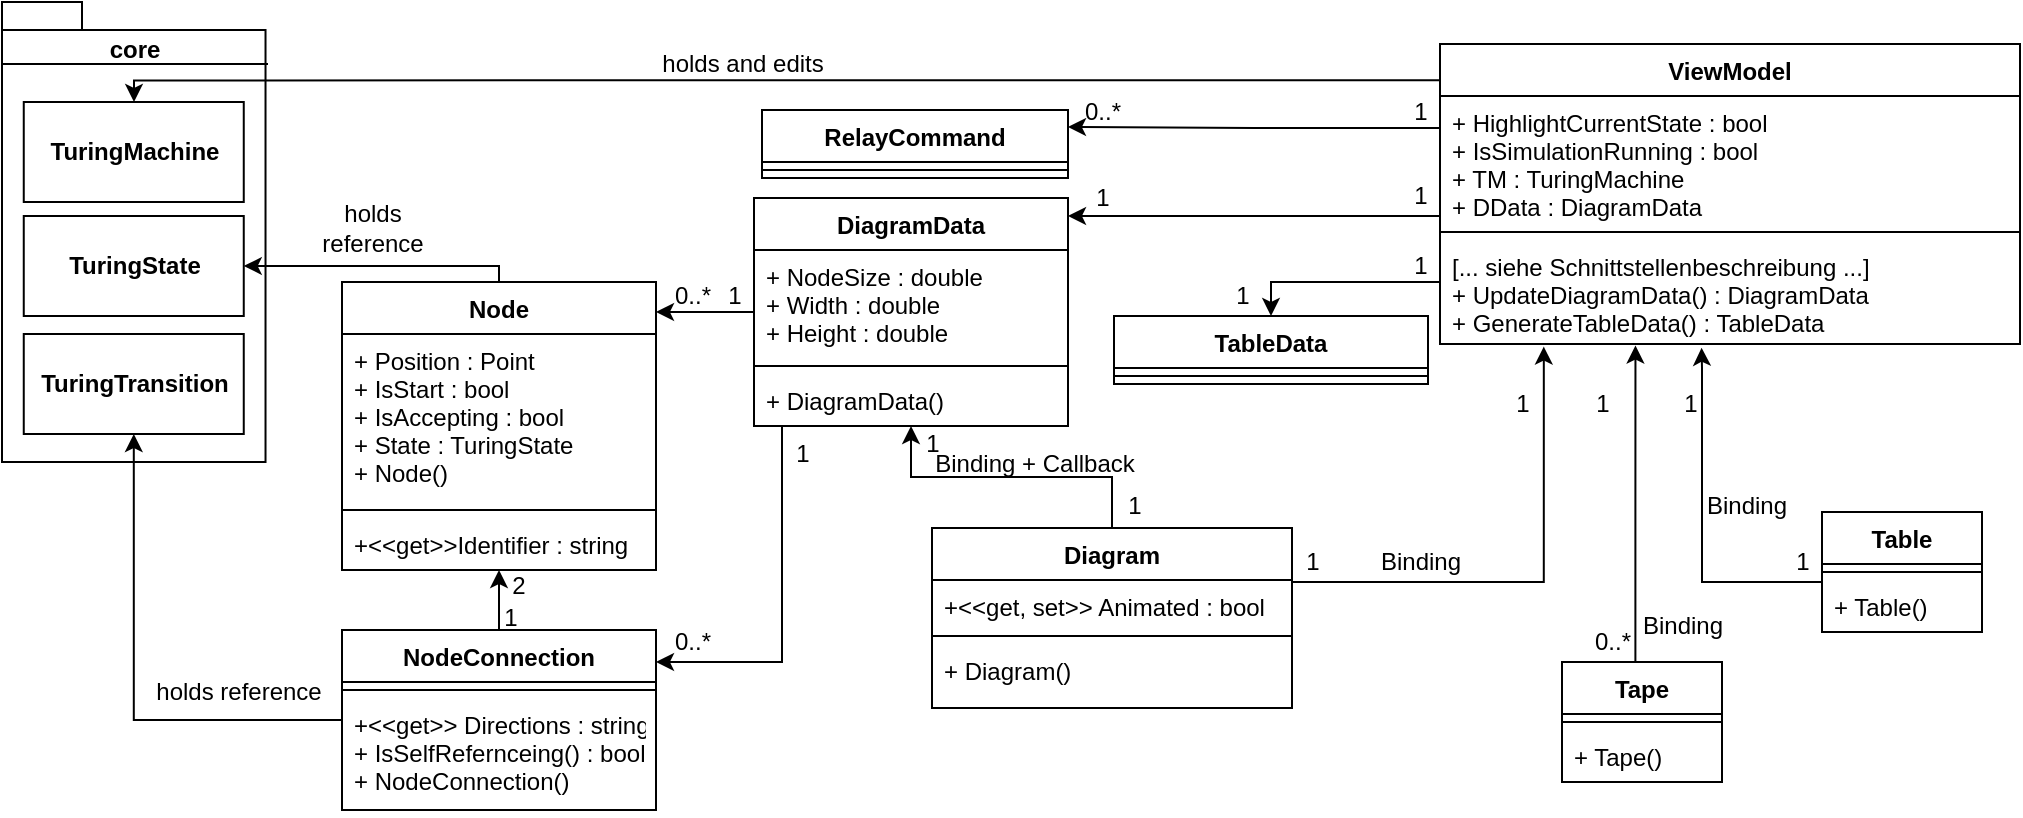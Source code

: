 <mxfile version="18.1.1" type="device"><diagram id="dchTiyNIl8KOHQZsSoF_" name="Page-1"><mxGraphModel dx="1381" dy="804" grid="1" gridSize="10" guides="1" tooltips="1" connect="1" arrows="1" fold="1" page="1" pageScale="1" pageWidth="1169" pageHeight="827" math="0" shadow="0"><root><mxCell id="0"/><mxCell id="1" parent="0"/><mxCell id="G-NHdpEDeoGginfyEZzY-34" style="edgeStyle=orthogonalEdgeStyle;rounded=0;orthogonalLoop=1;jettySize=auto;html=1;entryX=1;entryY=0.25;entryDx=0;entryDy=0;startArrow=none;startFill=0;endArrow=classic;endFill=1;endSize=6;strokeWidth=1;exitX=0;exitY=0.209;exitDx=0;exitDy=0;exitPerimeter=0;" parent="1" source="G-NHdpEDeoGginfyEZzY-89" target="G-NHdpEDeoGginfyEZzY-30" edge="1"><mxGeometry relative="1" as="geometry"><mxPoint x="705" y="83" as="sourcePoint"/><Array as="points"><mxPoint x="779" y="83"/><mxPoint x="686" y="83"/></Array></mxGeometry></mxCell><mxCell id="G-NHdpEDeoGginfyEZzY-39" style="edgeStyle=orthogonalEdgeStyle;rounded=0;orthogonalLoop=1;jettySize=auto;html=1;startArrow=none;startFill=0;endArrow=classic;endFill=1;endSize=6;strokeWidth=1;exitX=0;exitY=0.827;exitDx=0;exitDy=0;exitPerimeter=0;" parent="1" source="G-NHdpEDeoGginfyEZzY-89" target="G-NHdpEDeoGginfyEZzY-43" edge="1"><mxGeometry relative="1" as="geometry"><mxPoint x="705" y="127" as="sourcePoint"/><mxPoint x="593" y="126.5" as="targetPoint"/><Array as="points"><mxPoint x="779" y="127"/></Array></mxGeometry></mxCell><mxCell id="G-NHdpEDeoGginfyEZzY-30" value="RelayCommand" style="swimlane;fontStyle=1;align=center;verticalAlign=top;childLayout=stackLayout;horizontal=1;startSize=26;horizontalStack=0;resizeParent=1;resizeParentMax=0;resizeLast=0;collapsible=1;marginBottom=0;" parent="1" vertex="1"><mxGeometry x="440" y="74" width="153" height="34" as="geometry"/></mxCell><mxCell id="G-NHdpEDeoGginfyEZzY-32" value="" style="line;strokeWidth=1;fillColor=none;align=left;verticalAlign=middle;spacingTop=-1;spacingLeft=3;spacingRight=3;rotatable=0;labelPosition=right;points=[];portConstraint=eastwest;" parent="G-NHdpEDeoGginfyEZzY-30" vertex="1"><mxGeometry y="26" width="153" height="8" as="geometry"/></mxCell><mxCell id="G-NHdpEDeoGginfyEZzY-35" value="1" style="text;html=1;align=center;verticalAlign=middle;resizable=0;points=[];autosize=1;strokeColor=none;fillColor=none;" parent="1" vertex="1"><mxGeometry x="759" y="65" width="20" height="20" as="geometry"/></mxCell><mxCell id="G-NHdpEDeoGginfyEZzY-36" value="0..*" style="text;html=1;align=center;verticalAlign=middle;resizable=0;points=[];autosize=1;strokeColor=none;fillColor=none;" parent="1" vertex="1"><mxGeometry x="595" y="65" width="30" height="20" as="geometry"/></mxCell><mxCell id="G-NHdpEDeoGginfyEZzY-40" value="1" style="text;html=1;align=center;verticalAlign=middle;resizable=0;points=[];autosize=1;strokeColor=none;fillColor=none;" parent="1" vertex="1"><mxGeometry x="759" y="107" width="20" height="20" as="geometry"/></mxCell><mxCell id="G-NHdpEDeoGginfyEZzY-41" value="1" style="text;html=1;align=center;verticalAlign=middle;resizable=0;points=[];autosize=1;strokeColor=none;fillColor=none;" parent="1" vertex="1"><mxGeometry x="600" y="108" width="20" height="20" as="geometry"/></mxCell><mxCell id="G-NHdpEDeoGginfyEZzY-56" style="edgeStyle=orthogonalEdgeStyle;rounded=0;orthogonalLoop=1;jettySize=auto;html=1;startArrow=none;startFill=0;endArrow=classic;endFill=1;endSize=6;strokeWidth=1;" parent="1" source="G-NHdpEDeoGginfyEZzY-43" target="G-NHdpEDeoGginfyEZzY-47" edge="1"><mxGeometry relative="1" as="geometry"><Array as="points"><mxPoint x="440" y="232"/></Array></mxGeometry></mxCell><mxCell id="G-NHdpEDeoGginfyEZzY-57" style="edgeStyle=orthogonalEdgeStyle;rounded=0;orthogonalLoop=1;jettySize=auto;html=1;startArrow=none;startFill=0;endArrow=classic;endFill=1;endSize=6;strokeWidth=1;" parent="1" source="G-NHdpEDeoGginfyEZzY-43" target="G-NHdpEDeoGginfyEZzY-51" edge="1"><mxGeometry relative="1" as="geometry"><Array as="points"><mxPoint x="450" y="350"/></Array></mxGeometry></mxCell><mxCell id="G-NHdpEDeoGginfyEZzY-43" value="DiagramData" style="swimlane;fontStyle=1;align=center;verticalAlign=top;childLayout=stackLayout;horizontal=1;startSize=26;horizontalStack=0;resizeParent=1;resizeParentMax=0;resizeLast=0;collapsible=1;marginBottom=0;" parent="1" vertex="1"><mxGeometry x="436" y="118" width="157" height="114" as="geometry"/></mxCell><mxCell id="G-NHdpEDeoGginfyEZzY-44" value="+ NodeSize : double&#10;+ Width : double&#10;+ Height : double" style="text;strokeColor=none;fillColor=none;align=left;verticalAlign=top;spacingLeft=4;spacingRight=4;overflow=hidden;rotatable=0;points=[[0,0.5],[1,0.5]];portConstraint=eastwest;" parent="G-NHdpEDeoGginfyEZzY-43" vertex="1"><mxGeometry y="26" width="157" height="54" as="geometry"/></mxCell><mxCell id="G-NHdpEDeoGginfyEZzY-45" value="" style="line;strokeWidth=1;fillColor=none;align=left;verticalAlign=middle;spacingTop=-1;spacingLeft=3;spacingRight=3;rotatable=0;labelPosition=right;points=[];portConstraint=eastwest;" parent="G-NHdpEDeoGginfyEZzY-43" vertex="1"><mxGeometry y="80" width="157" height="8" as="geometry"/></mxCell><mxCell id="G-NHdpEDeoGginfyEZzY-46" value="+ DiagramData()" style="text;strokeColor=none;fillColor=none;align=left;verticalAlign=top;spacingLeft=4;spacingRight=4;overflow=hidden;rotatable=0;points=[[0,0.5],[1,0.5]];portConstraint=eastwest;" parent="G-NHdpEDeoGginfyEZzY-43" vertex="1"><mxGeometry y="88" width="157" height="26" as="geometry"/></mxCell><mxCell id="G-NHdpEDeoGginfyEZzY-47" value="Node" style="swimlane;fontStyle=1;align=center;verticalAlign=top;childLayout=stackLayout;horizontal=1;startSize=26;horizontalStack=0;resizeParent=1;resizeParentMax=0;resizeLast=0;collapsible=1;marginBottom=0;" parent="1" vertex="1"><mxGeometry x="230" y="160" width="157" height="144" as="geometry"/></mxCell><mxCell id="G-NHdpEDeoGginfyEZzY-48" value="+ Position : Point&#10;+ IsStart : bool&#10;+ IsAccepting : bool&#10;+ State : TuringState&#10;+ Node()" style="text;strokeColor=none;fillColor=none;align=left;verticalAlign=top;spacingLeft=4;spacingRight=4;overflow=hidden;rotatable=0;points=[[0,0.5],[1,0.5]];portConstraint=eastwest;" parent="G-NHdpEDeoGginfyEZzY-47" vertex="1"><mxGeometry y="26" width="157" height="84" as="geometry"/></mxCell><mxCell id="G-NHdpEDeoGginfyEZzY-49" value="" style="line;strokeWidth=1;fillColor=none;align=left;verticalAlign=middle;spacingTop=-1;spacingLeft=3;spacingRight=3;rotatable=0;labelPosition=right;points=[];portConstraint=eastwest;" parent="G-NHdpEDeoGginfyEZzY-47" vertex="1"><mxGeometry y="110" width="157" height="8" as="geometry"/></mxCell><mxCell id="G-NHdpEDeoGginfyEZzY-50" value="+&lt;&lt;get&gt;&gt;Identifier : string" style="text;strokeColor=none;fillColor=none;align=left;verticalAlign=top;spacingLeft=4;spacingRight=4;overflow=hidden;rotatable=0;points=[[0,0.5],[1,0.5]];portConstraint=eastwest;" parent="G-NHdpEDeoGginfyEZzY-47" vertex="1"><mxGeometry y="118" width="157" height="26" as="geometry"/></mxCell><mxCell id="G-NHdpEDeoGginfyEZzY-69" style="edgeStyle=orthogonalEdgeStyle;rounded=0;orthogonalLoop=1;jettySize=auto;html=1;startArrow=none;startFill=0;endArrow=classic;endFill=1;endSize=6;strokeWidth=1;" parent="1" source="G-NHdpEDeoGginfyEZzY-51" target="G-NHdpEDeoGginfyEZzY-47" edge="1"><mxGeometry relative="1" as="geometry"/></mxCell><mxCell id="G-NHdpEDeoGginfyEZzY-51" value="NodeConnection" style="swimlane;fontStyle=1;align=center;verticalAlign=top;childLayout=stackLayout;horizontal=1;startSize=26;horizontalStack=0;resizeParent=1;resizeParentMax=0;resizeLast=0;collapsible=1;marginBottom=0;" parent="1" vertex="1"><mxGeometry x="230" y="334" width="157" height="90" as="geometry"/></mxCell><mxCell id="G-NHdpEDeoGginfyEZzY-53" value="" style="line;strokeWidth=1;fillColor=none;align=left;verticalAlign=middle;spacingTop=-1;spacingLeft=3;spacingRight=3;rotatable=0;labelPosition=right;points=[];portConstraint=eastwest;" parent="G-NHdpEDeoGginfyEZzY-51" vertex="1"><mxGeometry y="26" width="157" height="8" as="geometry"/></mxCell><mxCell id="G-NHdpEDeoGginfyEZzY-54" value="+&lt;&lt;get&gt;&gt; Directions : string&#10;+ IsSelfRefernceing() : bool&#10;+ NodeConnection()" style="text;strokeColor=none;fillColor=none;align=left;verticalAlign=top;spacingLeft=4;spacingRight=4;overflow=hidden;rotatable=0;points=[[0,0.5],[1,0.5]];portConstraint=eastwest;" parent="G-NHdpEDeoGginfyEZzY-51" vertex="1"><mxGeometry y="34" width="157" height="56" as="geometry"/></mxCell><mxCell id="G-NHdpEDeoGginfyEZzY-59" value="core" style="shape=folder;fontStyle=1;spacingTop=10;tabWidth=40;tabHeight=14;tabPosition=left;html=1;verticalAlign=top;" parent="1" vertex="1"><mxGeometry x="60" y="20" width="131.76" height="230" as="geometry"/></mxCell><mxCell id="G-NHdpEDeoGginfyEZzY-63" value="&lt;b&gt;TuringState&lt;/b&gt;" style="html=1;" parent="1" vertex="1"><mxGeometry x="70.88" y="127" width="110" height="50" as="geometry"/></mxCell><mxCell id="G-NHdpEDeoGginfyEZzY-64" value="&lt;b&gt;TuringTransition&lt;/b&gt;" style="html=1;" parent="1" vertex="1"><mxGeometry x="70.88" y="186" width="110" height="50" as="geometry"/></mxCell><mxCell id="G-NHdpEDeoGginfyEZzY-65" value="&lt;b&gt;TuringMachine&lt;/b&gt;" style="html=1;" parent="1" vertex="1"><mxGeometry x="70.88" y="70" width="110" height="50" as="geometry"/></mxCell><mxCell id="G-NHdpEDeoGginfyEZzY-66" value="" style="line;strokeWidth=1;fillColor=none;align=left;verticalAlign=middle;spacingTop=-1;spacingLeft=3;spacingRight=3;rotatable=0;labelPosition=right;points=[];portConstraint=eastwest;" parent="1" vertex="1"><mxGeometry x="60" y="50" width="133" height="2" as="geometry"/></mxCell><mxCell id="G-NHdpEDeoGginfyEZzY-67" style="edgeStyle=orthogonalEdgeStyle;rounded=0;orthogonalLoop=1;jettySize=auto;html=1;startArrow=none;startFill=0;endArrow=classic;endFill=1;endSize=6;strokeWidth=1;exitX=-0.001;exitY=0.121;exitDx=0;exitDy=0;exitPerimeter=0;" parent="1" source="G-NHdpEDeoGginfyEZzY-88" target="G-NHdpEDeoGginfyEZzY-65" edge="1"><mxGeometry relative="1" as="geometry"><mxPoint x="705" y="60" as="sourcePoint"/><Array as="points"><mxPoint x="126" y="60"/></Array></mxGeometry></mxCell><mxCell id="G-NHdpEDeoGginfyEZzY-70" style="edgeStyle=orthogonalEdgeStyle;rounded=0;orthogonalLoop=1;jettySize=auto;html=1;startArrow=none;startFill=0;endArrow=classic;endFill=1;endSize=6;strokeWidth=1;" parent="1" source="G-NHdpEDeoGginfyEZzY-47" target="G-NHdpEDeoGginfyEZzY-63" edge="1"><mxGeometry relative="1" as="geometry"><Array as="points"><mxPoint x="309" y="152"/></Array></mxGeometry></mxCell><mxCell id="G-NHdpEDeoGginfyEZzY-71" style="edgeStyle=orthogonalEdgeStyle;rounded=0;orthogonalLoop=1;jettySize=auto;html=1;startArrow=none;startFill=0;endArrow=classic;endFill=1;endSize=6;strokeWidth=1;" parent="1" source="G-NHdpEDeoGginfyEZzY-51" target="G-NHdpEDeoGginfyEZzY-64" edge="1"><mxGeometry relative="1" as="geometry"/></mxCell><mxCell id="G-NHdpEDeoGginfyEZzY-72" value="holds reference" style="text;html=1;align=center;verticalAlign=middle;resizable=0;points=[];autosize=1;strokeColor=none;fillColor=none;" parent="1" vertex="1"><mxGeometry x="128" y="355" width="100" height="20" as="geometry"/></mxCell><mxCell id="G-NHdpEDeoGginfyEZzY-73" value="holds&lt;br&gt;reference" style="text;html=1;align=center;verticalAlign=middle;resizable=0;points=[];autosize=1;strokeColor=none;fillColor=none;" parent="1" vertex="1"><mxGeometry x="210" y="118" width="70" height="30" as="geometry"/></mxCell><mxCell id="G-NHdpEDeoGginfyEZzY-74" value="holds and edits" style="text;html=1;align=center;verticalAlign=middle;resizable=0;points=[];autosize=1;strokeColor=none;fillColor=none;" parent="1" vertex="1"><mxGeometry x="380" y="41" width="100" height="20" as="geometry"/></mxCell><mxCell id="G-NHdpEDeoGginfyEZzY-94" style="edgeStyle=orthogonalEdgeStyle;rounded=0;orthogonalLoop=1;jettySize=auto;html=1;entryX=0.179;entryY=1.025;entryDx=0;entryDy=0;entryPerimeter=0;startArrow=none;startFill=0;endArrow=classic;endFill=1;endSize=6;strokeWidth=1;" parent="1" source="G-NHdpEDeoGginfyEZzY-75" target="G-NHdpEDeoGginfyEZzY-91" edge="1"><mxGeometry relative="1" as="geometry"><Array as="points"><mxPoint x="831" y="310"/></Array></mxGeometry></mxCell><mxCell id="G-NHdpEDeoGginfyEZzY-127" style="edgeStyle=orthogonalEdgeStyle;rounded=0;orthogonalLoop=1;jettySize=auto;html=1;startArrow=none;startFill=0;endArrow=classic;endFill=1;endSize=6;strokeWidth=1;" parent="1" source="G-NHdpEDeoGginfyEZzY-75" target="G-NHdpEDeoGginfyEZzY-43" edge="1"><mxGeometry relative="1" as="geometry"/></mxCell><mxCell id="G-NHdpEDeoGginfyEZzY-75" value="Diagram" style="swimlane;fontStyle=1;align=center;verticalAlign=top;childLayout=stackLayout;horizontal=1;startSize=26;horizontalStack=0;resizeParent=1;resizeParentMax=0;resizeLast=0;collapsible=1;marginBottom=0;" parent="1" vertex="1"><mxGeometry x="525" y="283" width="180" height="90" as="geometry"/></mxCell><mxCell id="G-NHdpEDeoGginfyEZzY-76" value="+&lt;&lt;get, set&gt;&gt; Animated : bool" style="text;strokeColor=none;fillColor=none;align=left;verticalAlign=top;spacingLeft=4;spacingRight=4;overflow=hidden;rotatable=0;points=[[0,0.5],[1,0.5]];portConstraint=eastwest;" parent="G-NHdpEDeoGginfyEZzY-75" vertex="1"><mxGeometry y="26" width="180" height="24" as="geometry"/></mxCell><mxCell id="G-NHdpEDeoGginfyEZzY-77" value="" style="line;strokeWidth=1;fillColor=none;align=left;verticalAlign=middle;spacingTop=-1;spacingLeft=3;spacingRight=3;rotatable=0;labelPosition=right;points=[];portConstraint=eastwest;" parent="G-NHdpEDeoGginfyEZzY-75" vertex="1"><mxGeometry y="50" width="180" height="8" as="geometry"/></mxCell><mxCell id="G-NHdpEDeoGginfyEZzY-78" value="+ Diagram()" style="text;strokeColor=none;fillColor=none;align=left;verticalAlign=top;spacingLeft=4;spacingRight=4;overflow=hidden;rotatable=0;points=[[0,0.5],[1,0.5]];portConstraint=eastwest;" parent="G-NHdpEDeoGginfyEZzY-75" vertex="1"><mxGeometry y="58" width="180" height="32" as="geometry"/></mxCell><mxCell id="G-NHdpEDeoGginfyEZzY-81" value="Binding" style="text;html=1;align=center;verticalAlign=middle;resizable=0;points=[];autosize=1;strokeColor=none;fillColor=none;" parent="1" vertex="1"><mxGeometry x="739" y="290" width="60" height="20" as="geometry"/></mxCell><mxCell id="G-NHdpEDeoGginfyEZzY-92" style="edgeStyle=orthogonalEdgeStyle;rounded=0;orthogonalLoop=1;jettySize=auto;html=1;startArrow=none;startFill=0;endArrow=classic;endFill=1;endSize=6;strokeWidth=1;entryX=0.451;entryY=1.036;entryDx=0;entryDy=0;entryPerimeter=0;" parent="1" source="G-NHdpEDeoGginfyEZzY-83" target="G-NHdpEDeoGginfyEZzY-91" edge="1"><mxGeometry relative="1" as="geometry"><mxPoint x="880" y="210" as="targetPoint"/><Array as="points"><mxPoint x="910" y="310"/><mxPoint x="910" y="203"/></Array></mxGeometry></mxCell><mxCell id="G-NHdpEDeoGginfyEZzY-83" value="Table" style="swimlane;fontStyle=1;align=center;verticalAlign=top;childLayout=stackLayout;horizontal=1;startSize=26;horizontalStack=0;resizeParent=1;resizeParentMax=0;resizeLast=0;collapsible=1;marginBottom=0;" parent="1" vertex="1"><mxGeometry x="970" y="275" width="80" height="60" as="geometry"/></mxCell><mxCell id="G-NHdpEDeoGginfyEZzY-85" value="" style="line;strokeWidth=1;fillColor=none;align=left;verticalAlign=middle;spacingTop=-1;spacingLeft=3;spacingRight=3;rotatable=0;labelPosition=right;points=[];portConstraint=eastwest;" parent="G-NHdpEDeoGginfyEZzY-83" vertex="1"><mxGeometry y="26" width="80" height="8" as="geometry"/></mxCell><mxCell id="G-NHdpEDeoGginfyEZzY-86" value="+ Table()" style="text;strokeColor=none;fillColor=none;align=left;verticalAlign=top;spacingLeft=4;spacingRight=4;overflow=hidden;rotatable=0;points=[[0,0.5],[1,0.5]];portConstraint=eastwest;" parent="G-NHdpEDeoGginfyEZzY-83" vertex="1"><mxGeometry y="34" width="80" height="26" as="geometry"/></mxCell><mxCell id="G-NHdpEDeoGginfyEZzY-99" style="edgeStyle=orthogonalEdgeStyle;rounded=0;orthogonalLoop=1;jettySize=auto;html=1;entryX=0.5;entryY=0;entryDx=0;entryDy=0;startArrow=none;startFill=0;endArrow=classic;endFill=1;endSize=6;strokeWidth=1;" parent="1" source="G-NHdpEDeoGginfyEZzY-88" target="G-NHdpEDeoGginfyEZzY-95" edge="1"><mxGeometry relative="1" as="geometry"><Array as="points"><mxPoint x="695" y="160"/></Array></mxGeometry></mxCell><mxCell id="G-NHdpEDeoGginfyEZzY-88" value="ViewModel" style="swimlane;fontStyle=1;align=center;verticalAlign=top;childLayout=stackLayout;horizontal=1;startSize=26;horizontalStack=0;resizeParent=1;resizeParentMax=0;resizeLast=0;collapsible=1;marginBottom=0;" parent="1" vertex="1"><mxGeometry x="779" y="41" width="290" height="150" as="geometry"/></mxCell><mxCell id="G-NHdpEDeoGginfyEZzY-89" value="+ HighlightCurrentState : bool&#10;+ IsSimulationRunning : bool&#10;+ TM : TuringMachine&#10;+ DData : DiagramData" style="text;strokeColor=none;fillColor=none;align=left;verticalAlign=top;spacingLeft=4;spacingRight=4;overflow=hidden;rotatable=0;points=[[0,0.5],[1,0.5]];portConstraint=eastwest;" parent="G-NHdpEDeoGginfyEZzY-88" vertex="1"><mxGeometry y="26" width="290" height="64" as="geometry"/></mxCell><mxCell id="G-NHdpEDeoGginfyEZzY-90" value="" style="line;strokeWidth=1;fillColor=none;align=left;verticalAlign=middle;spacingTop=-1;spacingLeft=3;spacingRight=3;rotatable=0;labelPosition=right;points=[];portConstraint=eastwest;" parent="G-NHdpEDeoGginfyEZzY-88" vertex="1"><mxGeometry y="90" width="290" height="8" as="geometry"/></mxCell><mxCell id="G-NHdpEDeoGginfyEZzY-91" value="[... siehe Schnittstellenbeschreibung ...]&#10;+ UpdateDiagramData() : DiagramData&#10;+ GenerateTableData() : TableData" style="text;strokeColor=none;fillColor=none;align=left;verticalAlign=top;spacingLeft=4;spacingRight=4;overflow=hidden;rotatable=0;points=[[0,0.5],[1,0.5]];portConstraint=eastwest;" parent="G-NHdpEDeoGginfyEZzY-88" vertex="1"><mxGeometry y="98" width="290" height="52" as="geometry"/></mxCell><mxCell id="G-NHdpEDeoGginfyEZzY-93" value="Binding" style="text;html=1;align=center;verticalAlign=middle;resizable=0;points=[];autosize=1;strokeColor=none;fillColor=none;" parent="1" vertex="1"><mxGeometry x="902" y="262" width="60" height="20" as="geometry"/></mxCell><mxCell id="G-NHdpEDeoGginfyEZzY-95" value="TableData" style="swimlane;fontStyle=1;align=center;verticalAlign=top;childLayout=stackLayout;horizontal=1;startSize=26;horizontalStack=0;resizeParent=1;resizeParentMax=0;resizeLast=0;collapsible=1;marginBottom=0;" parent="1" vertex="1"><mxGeometry x="616" y="177" width="157" height="34" as="geometry"/></mxCell><mxCell id="G-NHdpEDeoGginfyEZzY-97" value="" style="line;strokeWidth=1;fillColor=none;align=left;verticalAlign=middle;spacingTop=-1;spacingLeft=3;spacingRight=3;rotatable=0;labelPosition=right;points=[];portConstraint=eastwest;" parent="G-NHdpEDeoGginfyEZzY-95" vertex="1"><mxGeometry y="26" width="157" height="8" as="geometry"/></mxCell><mxCell id="G-NHdpEDeoGginfyEZzY-101" value="1" style="text;html=1;align=center;verticalAlign=middle;resizable=0;points=[];autosize=1;strokeColor=none;fillColor=none;" parent="1" vertex="1"><mxGeometry x="810" y="211" width="20" height="20" as="geometry"/></mxCell><mxCell id="G-NHdpEDeoGginfyEZzY-102" value="1" style="text;html=1;align=center;verticalAlign=middle;resizable=0;points=[];autosize=1;strokeColor=none;fillColor=none;" parent="1" vertex="1"><mxGeometry x="894" y="211" width="20" height="20" as="geometry"/></mxCell><mxCell id="G-NHdpEDeoGginfyEZzY-103" value="1" style="text;html=1;align=center;verticalAlign=middle;resizable=0;points=[];autosize=1;strokeColor=none;fillColor=none;" parent="1" vertex="1"><mxGeometry x="705" y="290" width="20" height="20" as="geometry"/></mxCell><mxCell id="G-NHdpEDeoGginfyEZzY-104" value="1" style="text;html=1;align=center;verticalAlign=middle;resizable=0;points=[];autosize=1;strokeColor=none;fillColor=none;" parent="1" vertex="1"><mxGeometry x="950" y="290" width="20" height="20" as="geometry"/></mxCell><mxCell id="G-NHdpEDeoGginfyEZzY-105" value="1" style="text;html=1;align=center;verticalAlign=middle;resizable=0;points=[];autosize=1;strokeColor=none;fillColor=none;" parent="1" vertex="1"><mxGeometry x="416" y="157" width="20" height="20" as="geometry"/></mxCell><mxCell id="G-NHdpEDeoGginfyEZzY-106" value="0..*" style="text;html=1;align=center;verticalAlign=middle;resizable=0;points=[];autosize=1;strokeColor=none;fillColor=none;" parent="1" vertex="1"><mxGeometry x="390" y="157" width="30" height="20" as="geometry"/></mxCell><mxCell id="G-NHdpEDeoGginfyEZzY-107" value="1" style="text;html=1;align=center;verticalAlign=middle;resizable=0;points=[];autosize=1;strokeColor=none;fillColor=none;" parent="1" vertex="1"><mxGeometry x="670" y="157" width="20" height="20" as="geometry"/></mxCell><mxCell id="G-NHdpEDeoGginfyEZzY-108" value="1" style="text;html=1;align=center;verticalAlign=middle;resizable=0;points=[];autosize=1;strokeColor=none;fillColor=none;" parent="1" vertex="1"><mxGeometry x="759" y="142" width="20" height="20" as="geometry"/></mxCell><mxCell id="G-NHdpEDeoGginfyEZzY-109" value="1" style="text;html=1;align=center;verticalAlign=middle;resizable=0;points=[];autosize=1;strokeColor=none;fillColor=none;" parent="1" vertex="1"><mxGeometry x="450" y="236" width="20" height="20" as="geometry"/></mxCell><mxCell id="G-NHdpEDeoGginfyEZzY-113" value="0..*" style="text;html=1;align=center;verticalAlign=middle;resizable=0;points=[];autosize=1;strokeColor=none;fillColor=none;" parent="1" vertex="1"><mxGeometry x="390" y="330" width="30" height="20" as="geometry"/></mxCell><mxCell id="G-NHdpEDeoGginfyEZzY-117" value="1" style="text;html=1;align=center;verticalAlign=middle;resizable=0;points=[];autosize=1;strokeColor=none;fillColor=none;" parent="1" vertex="1"><mxGeometry x="304" y="318" width="20" height="20" as="geometry"/></mxCell><mxCell id="G-NHdpEDeoGginfyEZzY-118" value="2" style="text;html=1;align=center;verticalAlign=middle;resizable=0;points=[];autosize=1;strokeColor=none;fillColor=none;" parent="1" vertex="1"><mxGeometry x="308" y="302" width="20" height="20" as="geometry"/></mxCell><mxCell id="G-NHdpEDeoGginfyEZzY-122" style="edgeStyle=orthogonalEdgeStyle;rounded=0;orthogonalLoop=1;jettySize=auto;html=1;entryX=0.337;entryY=1.015;entryDx=0;entryDy=0;entryPerimeter=0;startArrow=none;startFill=0;endArrow=classic;endFill=1;endSize=6;strokeWidth=1;" parent="1" source="G-NHdpEDeoGginfyEZzY-119" target="G-NHdpEDeoGginfyEZzY-91" edge="1"><mxGeometry relative="1" as="geometry"><Array as="points"><mxPoint x="877" y="276"/></Array></mxGeometry></mxCell><mxCell id="G-NHdpEDeoGginfyEZzY-119" value="Tape" style="swimlane;fontStyle=1;align=center;verticalAlign=top;childLayout=stackLayout;horizontal=1;startSize=26;horizontalStack=0;resizeParent=1;resizeParentMax=0;resizeLast=0;collapsible=1;marginBottom=0;" parent="1" vertex="1"><mxGeometry x="840" y="350" width="80" height="60" as="geometry"/></mxCell><mxCell id="G-NHdpEDeoGginfyEZzY-120" value="" style="line;strokeWidth=1;fillColor=none;align=left;verticalAlign=middle;spacingTop=-1;spacingLeft=3;spacingRight=3;rotatable=0;labelPosition=right;points=[];portConstraint=eastwest;" parent="G-NHdpEDeoGginfyEZzY-119" vertex="1"><mxGeometry y="26" width="80" height="8" as="geometry"/></mxCell><mxCell id="G-NHdpEDeoGginfyEZzY-121" value="+ Tape()" style="text;strokeColor=none;fillColor=none;align=left;verticalAlign=top;spacingLeft=4;spacingRight=4;overflow=hidden;rotatable=0;points=[[0,0.5],[1,0.5]];portConstraint=eastwest;" parent="G-NHdpEDeoGginfyEZzY-119" vertex="1"><mxGeometry y="34" width="80" height="26" as="geometry"/></mxCell><mxCell id="G-NHdpEDeoGginfyEZzY-123" value="1" style="text;html=1;align=center;verticalAlign=middle;resizable=0;points=[];autosize=1;strokeColor=none;fillColor=none;" parent="1" vertex="1"><mxGeometry x="850" y="211" width="20" height="20" as="geometry"/></mxCell><mxCell id="G-NHdpEDeoGginfyEZzY-124" value="0..*" style="text;html=1;align=center;verticalAlign=middle;resizable=0;points=[];autosize=1;strokeColor=none;fillColor=none;" parent="1" vertex="1"><mxGeometry x="850" y="330" width="30" height="20" as="geometry"/></mxCell><mxCell id="G-NHdpEDeoGginfyEZzY-125" value="Binding" style="text;html=1;align=center;verticalAlign=middle;resizable=0;points=[];autosize=1;strokeColor=none;fillColor=none;" parent="1" vertex="1"><mxGeometry x="870" y="322" width="60" height="20" as="geometry"/></mxCell><mxCell id="G-NHdpEDeoGginfyEZzY-128" value="Binding + Callback" style="text;html=1;align=center;verticalAlign=middle;resizable=0;points=[];autosize=1;strokeColor=none;fillColor=none;" parent="1" vertex="1"><mxGeometry x="516" y="241" width="120" height="20" as="geometry"/></mxCell><mxCell id="G-NHdpEDeoGginfyEZzY-129" value="1" style="text;html=1;align=center;verticalAlign=middle;resizable=0;points=[];autosize=1;strokeColor=none;fillColor=none;" parent="1" vertex="1"><mxGeometry x="515" y="231" width="20" height="20" as="geometry"/></mxCell><mxCell id="G-NHdpEDeoGginfyEZzY-130" value="1" style="text;html=1;align=center;verticalAlign=middle;resizable=0;points=[];autosize=1;strokeColor=none;fillColor=none;" parent="1" vertex="1"><mxGeometry x="616" y="262" width="20" height="20" as="geometry"/></mxCell></root></mxGraphModel></diagram></mxfile>